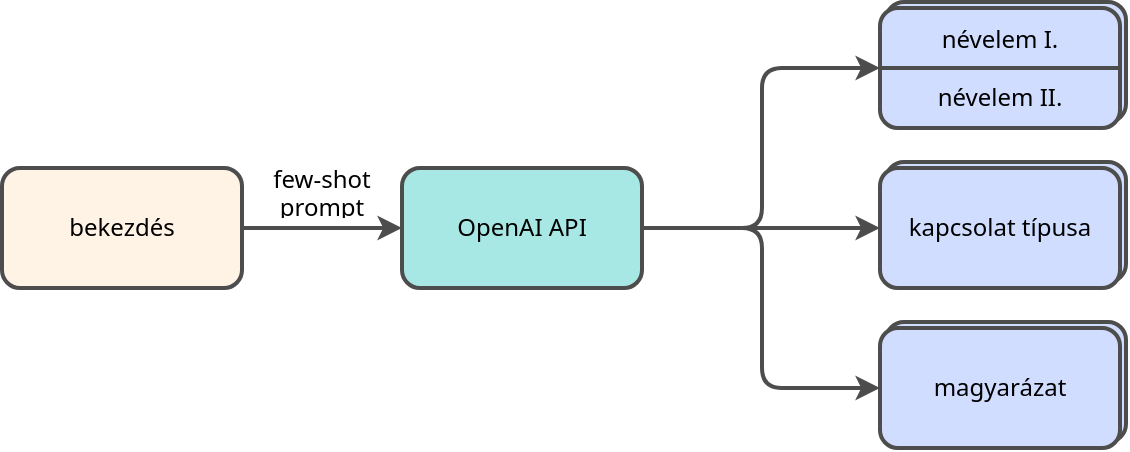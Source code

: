 <mxfile version="22.1.2" type="device">
  <diagram name="Page-1" id="uNDYN5FyVjMaMciqcOJh">
    <mxGraphModel dx="735" dy="430" grid="1" gridSize="10" guides="1" tooltips="1" connect="1" arrows="1" fold="1" page="1" pageScale="1" pageWidth="850" pageHeight="1100" math="0" shadow="0">
      <root>
        <mxCell id="0" />
        <mxCell id="1" parent="0" />
        <mxCell id="1toYK6ZMQ-bKwvtiN87c-17" value="kapcsolat típusa" style="rounded=1;whiteSpace=wrap;html=1;fillColor=#D1DDFF;strokeColor=#4D4D4D;strokeWidth=2;fontFamily=Noto Sans;" vertex="1" parent="1">
          <mxGeometry x="522" y="477" width="120" height="60" as="geometry" />
        </mxCell>
        <mxCell id="1toYK6ZMQ-bKwvtiN87c-16" value="kapcsolat típusa" style="rounded=1;whiteSpace=wrap;html=1;fillColor=#D1DDFF;strokeColor=#4D4D4D;strokeWidth=2;fontFamily=Noto Sans;" vertex="1" parent="1">
          <mxGeometry x="522" y="317" width="120" height="60" as="geometry" />
        </mxCell>
        <mxCell id="1toYK6ZMQ-bKwvtiN87c-15" value="kapcsolat típusa" style="rounded=1;whiteSpace=wrap;html=1;fillColor=#D1DDFF;strokeColor=#4D4D4D;strokeWidth=2;fontFamily=Noto Sans;" vertex="1" parent="1">
          <mxGeometry x="522" y="397" width="120" height="60" as="geometry" />
        </mxCell>
        <mxCell id="1toYK6ZMQ-bKwvtiN87c-6" value="" style="edgeStyle=orthogonalEdgeStyle;rounded=0;orthogonalLoop=1;jettySize=auto;html=1;entryX=0;entryY=0.5;entryDx=0;entryDy=0;strokeColor=#4D4D4D;strokeWidth=2;fontFamily=Noto Sans;" edge="1" parent="1" source="1toYK6ZMQ-bKwvtiN87c-1" target="1toYK6ZMQ-bKwvtiN87c-2">
          <mxGeometry relative="1" as="geometry" />
        </mxCell>
        <mxCell id="1toYK6ZMQ-bKwvtiN87c-1" value="OpenAI API" style="rounded=1;whiteSpace=wrap;html=1;fillColor=#A7E8E4;strokeColor=#4D4D4D;strokeWidth=2;fontFamily=Noto Sans;" vertex="1" parent="1">
          <mxGeometry x="280" y="400" width="120" height="60" as="geometry" />
        </mxCell>
        <mxCell id="1toYK6ZMQ-bKwvtiN87c-2" value="kapcsolat típusa" style="rounded=1;whiteSpace=wrap;html=1;fillColor=#D1DDFF;strokeColor=#4D4D4D;strokeWidth=2;fontFamily=Noto Sans;" vertex="1" parent="1">
          <mxGeometry x="519" y="400" width="120" height="60" as="geometry" />
        </mxCell>
        <mxCell id="1toYK6ZMQ-bKwvtiN87c-5" value="" style="edgeStyle=orthogonalEdgeStyle;rounded=0;orthogonalLoop=1;jettySize=auto;html=1;strokeColor=#4D4D4D;strokeWidth=2;fontFamily=Noto Sans;" edge="1" parent="1" source="1toYK6ZMQ-bKwvtiN87c-3" target="1toYK6ZMQ-bKwvtiN87c-1">
          <mxGeometry relative="1" as="geometry" />
        </mxCell>
        <mxCell id="1toYK6ZMQ-bKwvtiN87c-3" value="bekezdés" style="rounded=1;whiteSpace=wrap;html=1;fillColor=#FFF3E6;strokeColor=#4D4D4D;strokeWidth=2;fontFamily=Noto Sans;" vertex="1" parent="1">
          <mxGeometry x="80" y="400" width="120" height="60" as="geometry" />
        </mxCell>
        <mxCell id="1toYK6ZMQ-bKwvtiN87c-7" value="magyarázat" style="rounded=1;whiteSpace=wrap;html=1;fillColor=#D1DDFF;strokeColor=#4D4D4D;strokeWidth=2;fontFamily=Noto Sans;" vertex="1" parent="1">
          <mxGeometry x="519" y="480" width="120" height="60" as="geometry" />
        </mxCell>
        <mxCell id="1toYK6ZMQ-bKwvtiN87c-8" value="névelem I.&lt;br&gt;&lt;br&gt;névelem II." style="rounded=1;whiteSpace=wrap;html=1;fillColor=#D1DDFF;strokeColor=#4D4D4D;strokeWidth=2;fontFamily=Noto Sans;" vertex="1" parent="1">
          <mxGeometry x="519" y="320" width="120" height="60" as="geometry" />
        </mxCell>
        <mxCell id="1toYK6ZMQ-bKwvtiN87c-9" value="" style="curved=1;endArrow=classic;html=1;rounded=0;entryX=0;entryY=0.5;entryDx=0;entryDy=0;strokeColor=#4D4D4D;strokeWidth=2;fontFamily=Noto Sans;" edge="1" parent="1" target="1toYK6ZMQ-bKwvtiN87c-8">
          <mxGeometry width="50" height="50" relative="1" as="geometry">
            <mxPoint x="400" y="430" as="sourcePoint" />
            <mxPoint x="450" y="380" as="targetPoint" />
            <Array as="points">
              <mxPoint x="440" y="430" />
              <mxPoint x="460" y="430" />
              <mxPoint x="460" y="410" />
              <mxPoint x="460" y="370" />
              <mxPoint x="460" y="350" />
              <mxPoint x="480" y="350" />
              <mxPoint x="500" y="350" />
            </Array>
          </mxGeometry>
        </mxCell>
        <mxCell id="1toYK6ZMQ-bKwvtiN87c-10" value="" style="curved=1;endArrow=classic;html=1;rounded=0;entryX=0;entryY=0.5;entryDx=0;entryDy=0;strokeColor=#4D4D4D;strokeWidth=2;fontFamily=Noto Sans;" edge="1" parent="1" target="1toYK6ZMQ-bKwvtiN87c-7">
          <mxGeometry width="50" height="50" relative="1" as="geometry">
            <mxPoint x="400" y="430" as="sourcePoint" />
            <mxPoint x="520" y="510" as="targetPoint" />
            <Array as="points">
              <mxPoint x="420" y="430" />
              <mxPoint x="440" y="430" />
              <mxPoint x="460" y="430" />
              <mxPoint x="460" y="450" />
              <mxPoint x="460" y="490" />
              <mxPoint x="460" y="510" />
              <mxPoint x="480" y="510" />
            </Array>
          </mxGeometry>
        </mxCell>
        <mxCell id="1toYK6ZMQ-bKwvtiN87c-11" value="" style="endArrow=none;html=1;rounded=0;entryX=1;entryY=0.5;entryDx=0;entryDy=0;exitX=0;exitY=0.5;exitDx=0;exitDy=0;strokeColor=#4D4D4D;strokeWidth=2;fontFamily=Noto Sans;" edge="1" parent="1" source="1toYK6ZMQ-bKwvtiN87c-8" target="1toYK6ZMQ-bKwvtiN87c-8">
          <mxGeometry width="50" height="50" relative="1" as="geometry">
            <mxPoint x="520" y="400" as="sourcePoint" />
            <mxPoint x="570" y="350" as="targetPoint" />
          </mxGeometry>
        </mxCell>
        <mxCell id="1toYK6ZMQ-bKwvtiN87c-12" value="few-shot prompt" style="text;strokeColor=none;fillColor=none;align=center;verticalAlign=middle;spacingLeft=4;spacingRight=4;overflow=hidden;points=[[0,0.5],[1,0.5]];portConstraint=eastwest;rotatable=0;whiteSpace=wrap;html=1;strokeWidth=2;fontFamily=Noto Sans;" vertex="1" parent="1">
          <mxGeometry x="200" y="396" width="80" height="30" as="geometry" />
        </mxCell>
      </root>
    </mxGraphModel>
  </diagram>
</mxfile>
